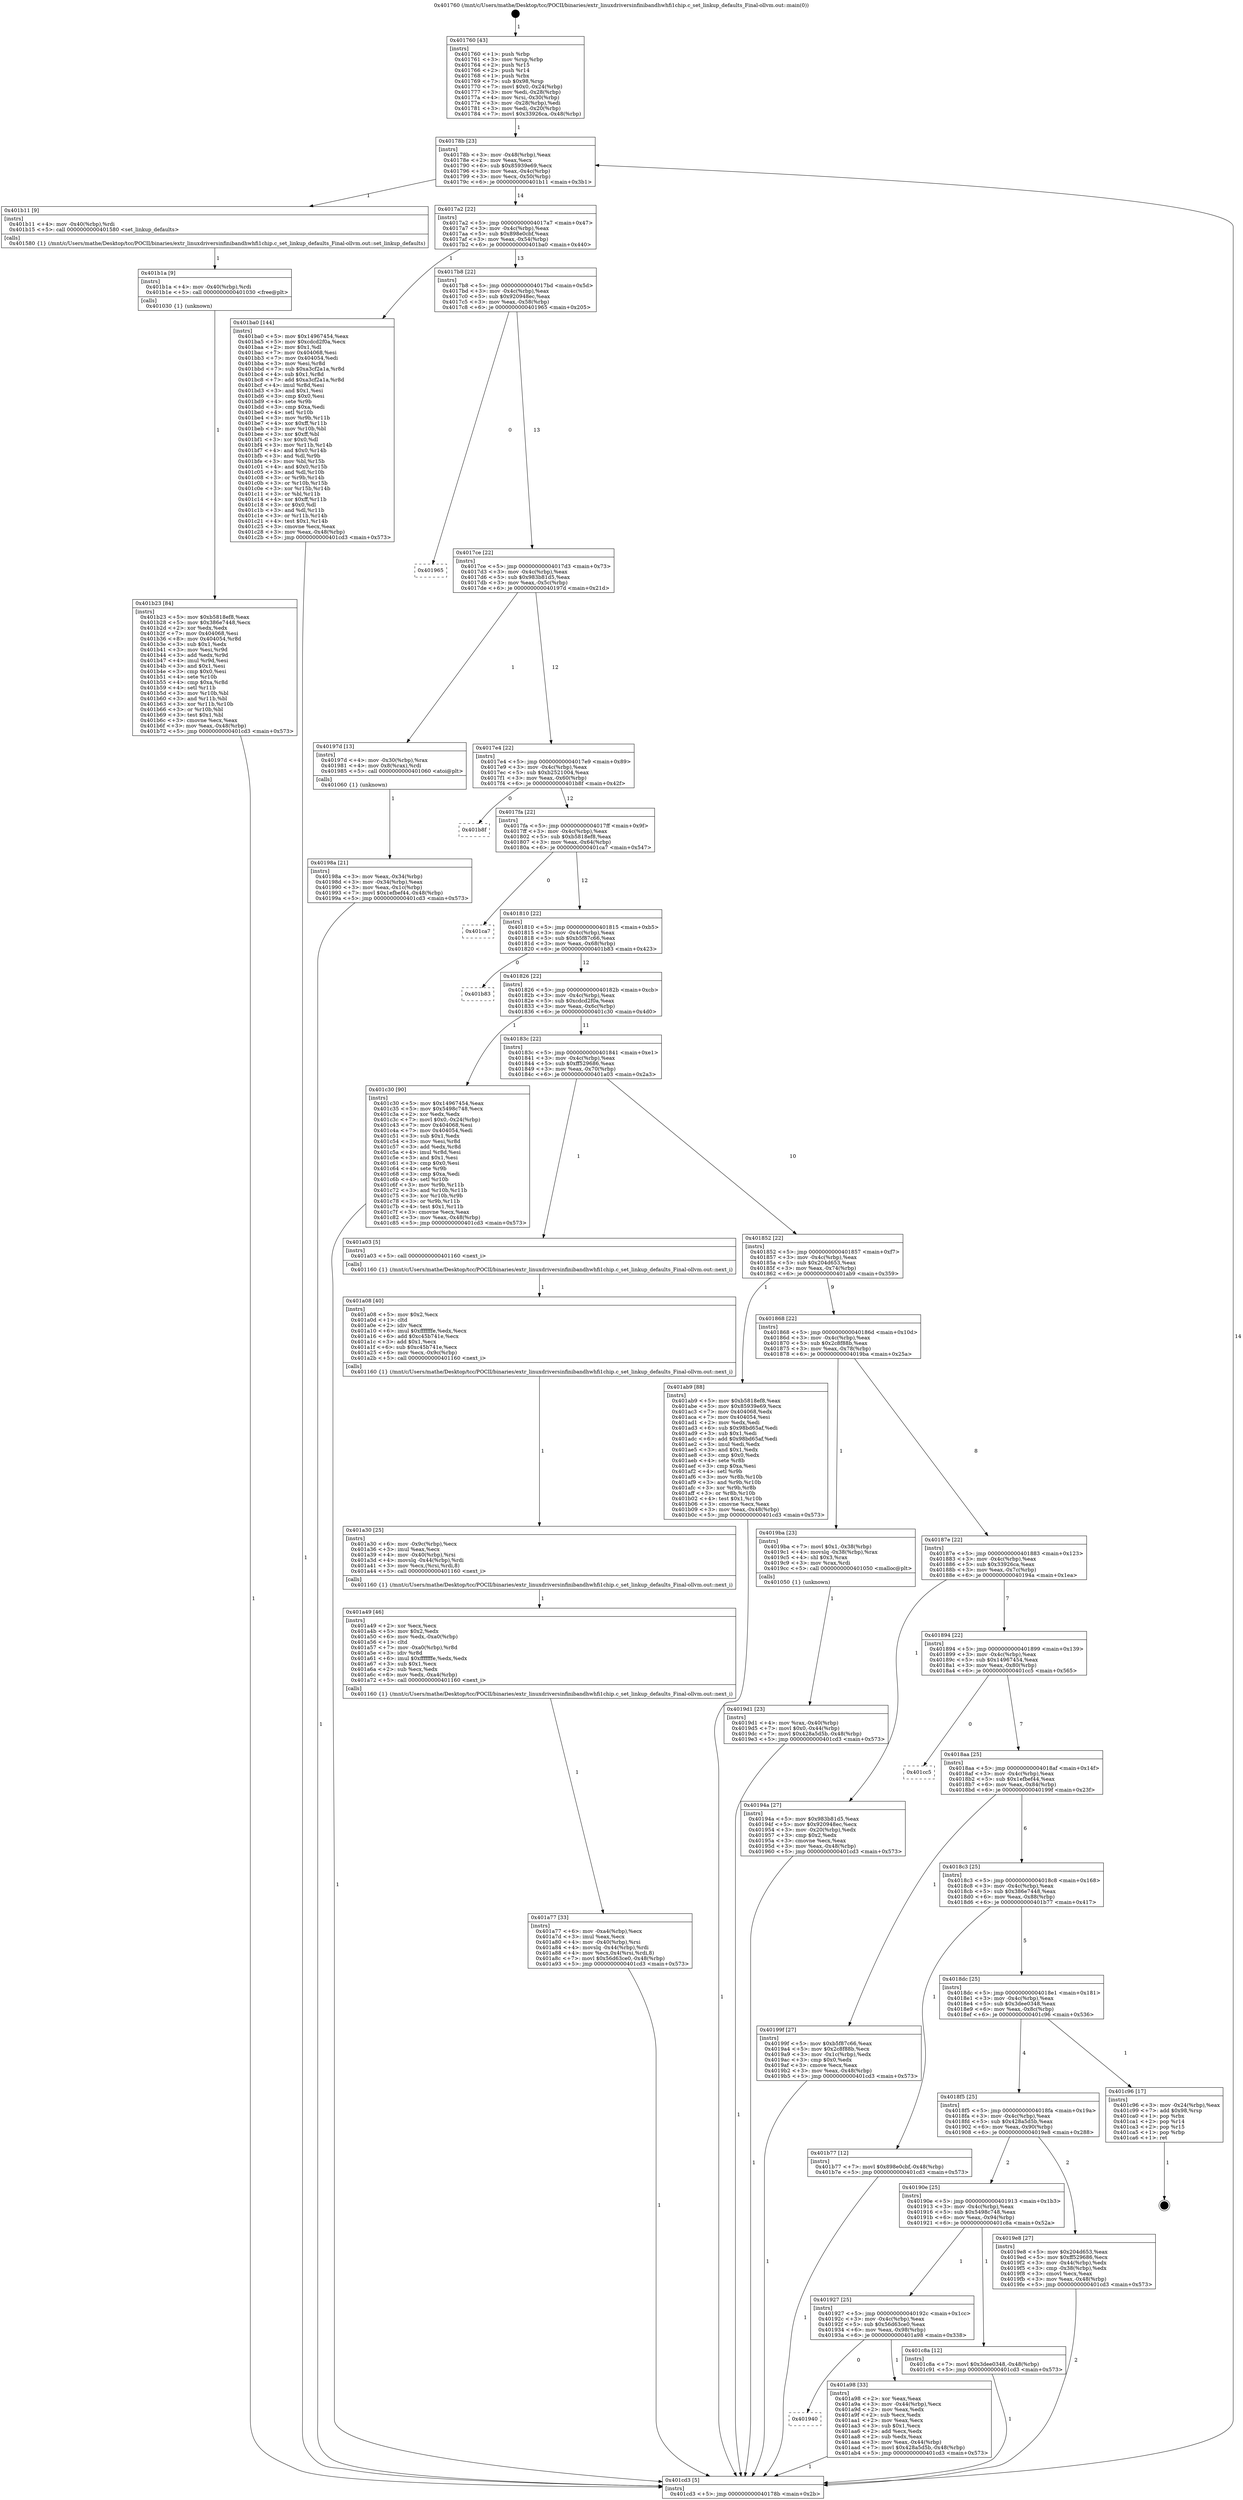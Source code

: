 digraph "0x401760" {
  label = "0x401760 (/mnt/c/Users/mathe/Desktop/tcc/POCII/binaries/extr_linuxdriversinfinibandhwhfi1chip.c_set_linkup_defaults_Final-ollvm.out::main(0))"
  labelloc = "t"
  node[shape=record]

  Entry [label="",width=0.3,height=0.3,shape=circle,fillcolor=black,style=filled]
  "0x40178b" [label="{
     0x40178b [23]\l
     | [instrs]\l
     &nbsp;&nbsp;0x40178b \<+3\>: mov -0x48(%rbp),%eax\l
     &nbsp;&nbsp;0x40178e \<+2\>: mov %eax,%ecx\l
     &nbsp;&nbsp;0x401790 \<+6\>: sub $0x85939e69,%ecx\l
     &nbsp;&nbsp;0x401796 \<+3\>: mov %eax,-0x4c(%rbp)\l
     &nbsp;&nbsp;0x401799 \<+3\>: mov %ecx,-0x50(%rbp)\l
     &nbsp;&nbsp;0x40179c \<+6\>: je 0000000000401b11 \<main+0x3b1\>\l
  }"]
  "0x401b11" [label="{
     0x401b11 [9]\l
     | [instrs]\l
     &nbsp;&nbsp;0x401b11 \<+4\>: mov -0x40(%rbp),%rdi\l
     &nbsp;&nbsp;0x401b15 \<+5\>: call 0000000000401580 \<set_linkup_defaults\>\l
     | [calls]\l
     &nbsp;&nbsp;0x401580 \{1\} (/mnt/c/Users/mathe/Desktop/tcc/POCII/binaries/extr_linuxdriversinfinibandhwhfi1chip.c_set_linkup_defaults_Final-ollvm.out::set_linkup_defaults)\l
  }"]
  "0x4017a2" [label="{
     0x4017a2 [22]\l
     | [instrs]\l
     &nbsp;&nbsp;0x4017a2 \<+5\>: jmp 00000000004017a7 \<main+0x47\>\l
     &nbsp;&nbsp;0x4017a7 \<+3\>: mov -0x4c(%rbp),%eax\l
     &nbsp;&nbsp;0x4017aa \<+5\>: sub $0x898e0cbf,%eax\l
     &nbsp;&nbsp;0x4017af \<+3\>: mov %eax,-0x54(%rbp)\l
     &nbsp;&nbsp;0x4017b2 \<+6\>: je 0000000000401ba0 \<main+0x440\>\l
  }"]
  Exit [label="",width=0.3,height=0.3,shape=circle,fillcolor=black,style=filled,peripheries=2]
  "0x401ba0" [label="{
     0x401ba0 [144]\l
     | [instrs]\l
     &nbsp;&nbsp;0x401ba0 \<+5\>: mov $0x14967454,%eax\l
     &nbsp;&nbsp;0x401ba5 \<+5\>: mov $0xcdcd2f0a,%ecx\l
     &nbsp;&nbsp;0x401baa \<+2\>: mov $0x1,%dl\l
     &nbsp;&nbsp;0x401bac \<+7\>: mov 0x404068,%esi\l
     &nbsp;&nbsp;0x401bb3 \<+7\>: mov 0x404054,%edi\l
     &nbsp;&nbsp;0x401bba \<+3\>: mov %esi,%r8d\l
     &nbsp;&nbsp;0x401bbd \<+7\>: sub $0xa3cf2a1a,%r8d\l
     &nbsp;&nbsp;0x401bc4 \<+4\>: sub $0x1,%r8d\l
     &nbsp;&nbsp;0x401bc8 \<+7\>: add $0xa3cf2a1a,%r8d\l
     &nbsp;&nbsp;0x401bcf \<+4\>: imul %r8d,%esi\l
     &nbsp;&nbsp;0x401bd3 \<+3\>: and $0x1,%esi\l
     &nbsp;&nbsp;0x401bd6 \<+3\>: cmp $0x0,%esi\l
     &nbsp;&nbsp;0x401bd9 \<+4\>: sete %r9b\l
     &nbsp;&nbsp;0x401bdd \<+3\>: cmp $0xa,%edi\l
     &nbsp;&nbsp;0x401be0 \<+4\>: setl %r10b\l
     &nbsp;&nbsp;0x401be4 \<+3\>: mov %r9b,%r11b\l
     &nbsp;&nbsp;0x401be7 \<+4\>: xor $0xff,%r11b\l
     &nbsp;&nbsp;0x401beb \<+3\>: mov %r10b,%bl\l
     &nbsp;&nbsp;0x401bee \<+3\>: xor $0xff,%bl\l
     &nbsp;&nbsp;0x401bf1 \<+3\>: xor $0x0,%dl\l
     &nbsp;&nbsp;0x401bf4 \<+3\>: mov %r11b,%r14b\l
     &nbsp;&nbsp;0x401bf7 \<+4\>: and $0x0,%r14b\l
     &nbsp;&nbsp;0x401bfb \<+3\>: and %dl,%r9b\l
     &nbsp;&nbsp;0x401bfe \<+3\>: mov %bl,%r15b\l
     &nbsp;&nbsp;0x401c01 \<+4\>: and $0x0,%r15b\l
     &nbsp;&nbsp;0x401c05 \<+3\>: and %dl,%r10b\l
     &nbsp;&nbsp;0x401c08 \<+3\>: or %r9b,%r14b\l
     &nbsp;&nbsp;0x401c0b \<+3\>: or %r10b,%r15b\l
     &nbsp;&nbsp;0x401c0e \<+3\>: xor %r15b,%r14b\l
     &nbsp;&nbsp;0x401c11 \<+3\>: or %bl,%r11b\l
     &nbsp;&nbsp;0x401c14 \<+4\>: xor $0xff,%r11b\l
     &nbsp;&nbsp;0x401c18 \<+3\>: or $0x0,%dl\l
     &nbsp;&nbsp;0x401c1b \<+3\>: and %dl,%r11b\l
     &nbsp;&nbsp;0x401c1e \<+3\>: or %r11b,%r14b\l
     &nbsp;&nbsp;0x401c21 \<+4\>: test $0x1,%r14b\l
     &nbsp;&nbsp;0x401c25 \<+3\>: cmovne %ecx,%eax\l
     &nbsp;&nbsp;0x401c28 \<+3\>: mov %eax,-0x48(%rbp)\l
     &nbsp;&nbsp;0x401c2b \<+5\>: jmp 0000000000401cd3 \<main+0x573\>\l
  }"]
  "0x4017b8" [label="{
     0x4017b8 [22]\l
     | [instrs]\l
     &nbsp;&nbsp;0x4017b8 \<+5\>: jmp 00000000004017bd \<main+0x5d\>\l
     &nbsp;&nbsp;0x4017bd \<+3\>: mov -0x4c(%rbp),%eax\l
     &nbsp;&nbsp;0x4017c0 \<+5\>: sub $0x920948ec,%eax\l
     &nbsp;&nbsp;0x4017c5 \<+3\>: mov %eax,-0x58(%rbp)\l
     &nbsp;&nbsp;0x4017c8 \<+6\>: je 0000000000401965 \<main+0x205\>\l
  }"]
  "0x401b23" [label="{
     0x401b23 [84]\l
     | [instrs]\l
     &nbsp;&nbsp;0x401b23 \<+5\>: mov $0xb5818ef8,%eax\l
     &nbsp;&nbsp;0x401b28 \<+5\>: mov $0x386e7448,%ecx\l
     &nbsp;&nbsp;0x401b2d \<+2\>: xor %edx,%edx\l
     &nbsp;&nbsp;0x401b2f \<+7\>: mov 0x404068,%esi\l
     &nbsp;&nbsp;0x401b36 \<+8\>: mov 0x404054,%r8d\l
     &nbsp;&nbsp;0x401b3e \<+3\>: sub $0x1,%edx\l
     &nbsp;&nbsp;0x401b41 \<+3\>: mov %esi,%r9d\l
     &nbsp;&nbsp;0x401b44 \<+3\>: add %edx,%r9d\l
     &nbsp;&nbsp;0x401b47 \<+4\>: imul %r9d,%esi\l
     &nbsp;&nbsp;0x401b4b \<+3\>: and $0x1,%esi\l
     &nbsp;&nbsp;0x401b4e \<+3\>: cmp $0x0,%esi\l
     &nbsp;&nbsp;0x401b51 \<+4\>: sete %r10b\l
     &nbsp;&nbsp;0x401b55 \<+4\>: cmp $0xa,%r8d\l
     &nbsp;&nbsp;0x401b59 \<+4\>: setl %r11b\l
     &nbsp;&nbsp;0x401b5d \<+3\>: mov %r10b,%bl\l
     &nbsp;&nbsp;0x401b60 \<+3\>: and %r11b,%bl\l
     &nbsp;&nbsp;0x401b63 \<+3\>: xor %r11b,%r10b\l
     &nbsp;&nbsp;0x401b66 \<+3\>: or %r10b,%bl\l
     &nbsp;&nbsp;0x401b69 \<+3\>: test $0x1,%bl\l
     &nbsp;&nbsp;0x401b6c \<+3\>: cmovne %ecx,%eax\l
     &nbsp;&nbsp;0x401b6f \<+3\>: mov %eax,-0x48(%rbp)\l
     &nbsp;&nbsp;0x401b72 \<+5\>: jmp 0000000000401cd3 \<main+0x573\>\l
  }"]
  "0x401965" [label="{
     0x401965\l
  }", style=dashed]
  "0x4017ce" [label="{
     0x4017ce [22]\l
     | [instrs]\l
     &nbsp;&nbsp;0x4017ce \<+5\>: jmp 00000000004017d3 \<main+0x73\>\l
     &nbsp;&nbsp;0x4017d3 \<+3\>: mov -0x4c(%rbp),%eax\l
     &nbsp;&nbsp;0x4017d6 \<+5\>: sub $0x983b81d5,%eax\l
     &nbsp;&nbsp;0x4017db \<+3\>: mov %eax,-0x5c(%rbp)\l
     &nbsp;&nbsp;0x4017de \<+6\>: je 000000000040197d \<main+0x21d\>\l
  }"]
  "0x401b1a" [label="{
     0x401b1a [9]\l
     | [instrs]\l
     &nbsp;&nbsp;0x401b1a \<+4\>: mov -0x40(%rbp),%rdi\l
     &nbsp;&nbsp;0x401b1e \<+5\>: call 0000000000401030 \<free@plt\>\l
     | [calls]\l
     &nbsp;&nbsp;0x401030 \{1\} (unknown)\l
  }"]
  "0x40197d" [label="{
     0x40197d [13]\l
     | [instrs]\l
     &nbsp;&nbsp;0x40197d \<+4\>: mov -0x30(%rbp),%rax\l
     &nbsp;&nbsp;0x401981 \<+4\>: mov 0x8(%rax),%rdi\l
     &nbsp;&nbsp;0x401985 \<+5\>: call 0000000000401060 \<atoi@plt\>\l
     | [calls]\l
     &nbsp;&nbsp;0x401060 \{1\} (unknown)\l
  }"]
  "0x4017e4" [label="{
     0x4017e4 [22]\l
     | [instrs]\l
     &nbsp;&nbsp;0x4017e4 \<+5\>: jmp 00000000004017e9 \<main+0x89\>\l
     &nbsp;&nbsp;0x4017e9 \<+3\>: mov -0x4c(%rbp),%eax\l
     &nbsp;&nbsp;0x4017ec \<+5\>: sub $0xb2521004,%eax\l
     &nbsp;&nbsp;0x4017f1 \<+3\>: mov %eax,-0x60(%rbp)\l
     &nbsp;&nbsp;0x4017f4 \<+6\>: je 0000000000401b8f \<main+0x42f\>\l
  }"]
  "0x401940" [label="{
     0x401940\l
  }", style=dashed]
  "0x401b8f" [label="{
     0x401b8f\l
  }", style=dashed]
  "0x4017fa" [label="{
     0x4017fa [22]\l
     | [instrs]\l
     &nbsp;&nbsp;0x4017fa \<+5\>: jmp 00000000004017ff \<main+0x9f\>\l
     &nbsp;&nbsp;0x4017ff \<+3\>: mov -0x4c(%rbp),%eax\l
     &nbsp;&nbsp;0x401802 \<+5\>: sub $0xb5818ef8,%eax\l
     &nbsp;&nbsp;0x401807 \<+3\>: mov %eax,-0x64(%rbp)\l
     &nbsp;&nbsp;0x40180a \<+6\>: je 0000000000401ca7 \<main+0x547\>\l
  }"]
  "0x401a98" [label="{
     0x401a98 [33]\l
     | [instrs]\l
     &nbsp;&nbsp;0x401a98 \<+2\>: xor %eax,%eax\l
     &nbsp;&nbsp;0x401a9a \<+3\>: mov -0x44(%rbp),%ecx\l
     &nbsp;&nbsp;0x401a9d \<+2\>: mov %eax,%edx\l
     &nbsp;&nbsp;0x401a9f \<+2\>: sub %ecx,%edx\l
     &nbsp;&nbsp;0x401aa1 \<+2\>: mov %eax,%ecx\l
     &nbsp;&nbsp;0x401aa3 \<+3\>: sub $0x1,%ecx\l
     &nbsp;&nbsp;0x401aa6 \<+2\>: add %ecx,%edx\l
     &nbsp;&nbsp;0x401aa8 \<+2\>: sub %edx,%eax\l
     &nbsp;&nbsp;0x401aaa \<+3\>: mov %eax,-0x44(%rbp)\l
     &nbsp;&nbsp;0x401aad \<+7\>: movl $0x428a5d5b,-0x48(%rbp)\l
     &nbsp;&nbsp;0x401ab4 \<+5\>: jmp 0000000000401cd3 \<main+0x573\>\l
  }"]
  "0x401ca7" [label="{
     0x401ca7\l
  }", style=dashed]
  "0x401810" [label="{
     0x401810 [22]\l
     | [instrs]\l
     &nbsp;&nbsp;0x401810 \<+5\>: jmp 0000000000401815 \<main+0xb5\>\l
     &nbsp;&nbsp;0x401815 \<+3\>: mov -0x4c(%rbp),%eax\l
     &nbsp;&nbsp;0x401818 \<+5\>: sub $0xb5f87c66,%eax\l
     &nbsp;&nbsp;0x40181d \<+3\>: mov %eax,-0x68(%rbp)\l
     &nbsp;&nbsp;0x401820 \<+6\>: je 0000000000401b83 \<main+0x423\>\l
  }"]
  "0x401927" [label="{
     0x401927 [25]\l
     | [instrs]\l
     &nbsp;&nbsp;0x401927 \<+5\>: jmp 000000000040192c \<main+0x1cc\>\l
     &nbsp;&nbsp;0x40192c \<+3\>: mov -0x4c(%rbp),%eax\l
     &nbsp;&nbsp;0x40192f \<+5\>: sub $0x56d63ce0,%eax\l
     &nbsp;&nbsp;0x401934 \<+6\>: mov %eax,-0x98(%rbp)\l
     &nbsp;&nbsp;0x40193a \<+6\>: je 0000000000401a98 \<main+0x338\>\l
  }"]
  "0x401b83" [label="{
     0x401b83\l
  }", style=dashed]
  "0x401826" [label="{
     0x401826 [22]\l
     | [instrs]\l
     &nbsp;&nbsp;0x401826 \<+5\>: jmp 000000000040182b \<main+0xcb\>\l
     &nbsp;&nbsp;0x40182b \<+3\>: mov -0x4c(%rbp),%eax\l
     &nbsp;&nbsp;0x40182e \<+5\>: sub $0xcdcd2f0a,%eax\l
     &nbsp;&nbsp;0x401833 \<+3\>: mov %eax,-0x6c(%rbp)\l
     &nbsp;&nbsp;0x401836 \<+6\>: je 0000000000401c30 \<main+0x4d0\>\l
  }"]
  "0x401c8a" [label="{
     0x401c8a [12]\l
     | [instrs]\l
     &nbsp;&nbsp;0x401c8a \<+7\>: movl $0x3dee0348,-0x48(%rbp)\l
     &nbsp;&nbsp;0x401c91 \<+5\>: jmp 0000000000401cd3 \<main+0x573\>\l
  }"]
  "0x401c30" [label="{
     0x401c30 [90]\l
     | [instrs]\l
     &nbsp;&nbsp;0x401c30 \<+5\>: mov $0x14967454,%eax\l
     &nbsp;&nbsp;0x401c35 \<+5\>: mov $0x5498c748,%ecx\l
     &nbsp;&nbsp;0x401c3a \<+2\>: xor %edx,%edx\l
     &nbsp;&nbsp;0x401c3c \<+7\>: movl $0x0,-0x24(%rbp)\l
     &nbsp;&nbsp;0x401c43 \<+7\>: mov 0x404068,%esi\l
     &nbsp;&nbsp;0x401c4a \<+7\>: mov 0x404054,%edi\l
     &nbsp;&nbsp;0x401c51 \<+3\>: sub $0x1,%edx\l
     &nbsp;&nbsp;0x401c54 \<+3\>: mov %esi,%r8d\l
     &nbsp;&nbsp;0x401c57 \<+3\>: add %edx,%r8d\l
     &nbsp;&nbsp;0x401c5a \<+4\>: imul %r8d,%esi\l
     &nbsp;&nbsp;0x401c5e \<+3\>: and $0x1,%esi\l
     &nbsp;&nbsp;0x401c61 \<+3\>: cmp $0x0,%esi\l
     &nbsp;&nbsp;0x401c64 \<+4\>: sete %r9b\l
     &nbsp;&nbsp;0x401c68 \<+3\>: cmp $0xa,%edi\l
     &nbsp;&nbsp;0x401c6b \<+4\>: setl %r10b\l
     &nbsp;&nbsp;0x401c6f \<+3\>: mov %r9b,%r11b\l
     &nbsp;&nbsp;0x401c72 \<+3\>: and %r10b,%r11b\l
     &nbsp;&nbsp;0x401c75 \<+3\>: xor %r10b,%r9b\l
     &nbsp;&nbsp;0x401c78 \<+3\>: or %r9b,%r11b\l
     &nbsp;&nbsp;0x401c7b \<+4\>: test $0x1,%r11b\l
     &nbsp;&nbsp;0x401c7f \<+3\>: cmovne %ecx,%eax\l
     &nbsp;&nbsp;0x401c82 \<+3\>: mov %eax,-0x48(%rbp)\l
     &nbsp;&nbsp;0x401c85 \<+5\>: jmp 0000000000401cd3 \<main+0x573\>\l
  }"]
  "0x40183c" [label="{
     0x40183c [22]\l
     | [instrs]\l
     &nbsp;&nbsp;0x40183c \<+5\>: jmp 0000000000401841 \<main+0xe1\>\l
     &nbsp;&nbsp;0x401841 \<+3\>: mov -0x4c(%rbp),%eax\l
     &nbsp;&nbsp;0x401844 \<+5\>: sub $0xff529686,%eax\l
     &nbsp;&nbsp;0x401849 \<+3\>: mov %eax,-0x70(%rbp)\l
     &nbsp;&nbsp;0x40184c \<+6\>: je 0000000000401a03 \<main+0x2a3\>\l
  }"]
  "0x401a77" [label="{
     0x401a77 [33]\l
     | [instrs]\l
     &nbsp;&nbsp;0x401a77 \<+6\>: mov -0xa4(%rbp),%ecx\l
     &nbsp;&nbsp;0x401a7d \<+3\>: imul %eax,%ecx\l
     &nbsp;&nbsp;0x401a80 \<+4\>: mov -0x40(%rbp),%rsi\l
     &nbsp;&nbsp;0x401a84 \<+4\>: movslq -0x44(%rbp),%rdi\l
     &nbsp;&nbsp;0x401a88 \<+4\>: mov %ecx,0x4(%rsi,%rdi,8)\l
     &nbsp;&nbsp;0x401a8c \<+7\>: movl $0x56d63ce0,-0x48(%rbp)\l
     &nbsp;&nbsp;0x401a93 \<+5\>: jmp 0000000000401cd3 \<main+0x573\>\l
  }"]
  "0x401a03" [label="{
     0x401a03 [5]\l
     | [instrs]\l
     &nbsp;&nbsp;0x401a03 \<+5\>: call 0000000000401160 \<next_i\>\l
     | [calls]\l
     &nbsp;&nbsp;0x401160 \{1\} (/mnt/c/Users/mathe/Desktop/tcc/POCII/binaries/extr_linuxdriversinfinibandhwhfi1chip.c_set_linkup_defaults_Final-ollvm.out::next_i)\l
  }"]
  "0x401852" [label="{
     0x401852 [22]\l
     | [instrs]\l
     &nbsp;&nbsp;0x401852 \<+5\>: jmp 0000000000401857 \<main+0xf7\>\l
     &nbsp;&nbsp;0x401857 \<+3\>: mov -0x4c(%rbp),%eax\l
     &nbsp;&nbsp;0x40185a \<+5\>: sub $0x204d653,%eax\l
     &nbsp;&nbsp;0x40185f \<+3\>: mov %eax,-0x74(%rbp)\l
     &nbsp;&nbsp;0x401862 \<+6\>: je 0000000000401ab9 \<main+0x359\>\l
  }"]
  "0x401a49" [label="{
     0x401a49 [46]\l
     | [instrs]\l
     &nbsp;&nbsp;0x401a49 \<+2\>: xor %ecx,%ecx\l
     &nbsp;&nbsp;0x401a4b \<+5\>: mov $0x2,%edx\l
     &nbsp;&nbsp;0x401a50 \<+6\>: mov %edx,-0xa0(%rbp)\l
     &nbsp;&nbsp;0x401a56 \<+1\>: cltd\l
     &nbsp;&nbsp;0x401a57 \<+7\>: mov -0xa0(%rbp),%r8d\l
     &nbsp;&nbsp;0x401a5e \<+3\>: idiv %r8d\l
     &nbsp;&nbsp;0x401a61 \<+6\>: imul $0xfffffffe,%edx,%edx\l
     &nbsp;&nbsp;0x401a67 \<+3\>: sub $0x1,%ecx\l
     &nbsp;&nbsp;0x401a6a \<+2\>: sub %ecx,%edx\l
     &nbsp;&nbsp;0x401a6c \<+6\>: mov %edx,-0xa4(%rbp)\l
     &nbsp;&nbsp;0x401a72 \<+5\>: call 0000000000401160 \<next_i\>\l
     | [calls]\l
     &nbsp;&nbsp;0x401160 \{1\} (/mnt/c/Users/mathe/Desktop/tcc/POCII/binaries/extr_linuxdriversinfinibandhwhfi1chip.c_set_linkup_defaults_Final-ollvm.out::next_i)\l
  }"]
  "0x401ab9" [label="{
     0x401ab9 [88]\l
     | [instrs]\l
     &nbsp;&nbsp;0x401ab9 \<+5\>: mov $0xb5818ef8,%eax\l
     &nbsp;&nbsp;0x401abe \<+5\>: mov $0x85939e69,%ecx\l
     &nbsp;&nbsp;0x401ac3 \<+7\>: mov 0x404068,%edx\l
     &nbsp;&nbsp;0x401aca \<+7\>: mov 0x404054,%esi\l
     &nbsp;&nbsp;0x401ad1 \<+2\>: mov %edx,%edi\l
     &nbsp;&nbsp;0x401ad3 \<+6\>: sub $0x98bd65af,%edi\l
     &nbsp;&nbsp;0x401ad9 \<+3\>: sub $0x1,%edi\l
     &nbsp;&nbsp;0x401adc \<+6\>: add $0x98bd65af,%edi\l
     &nbsp;&nbsp;0x401ae2 \<+3\>: imul %edi,%edx\l
     &nbsp;&nbsp;0x401ae5 \<+3\>: and $0x1,%edx\l
     &nbsp;&nbsp;0x401ae8 \<+3\>: cmp $0x0,%edx\l
     &nbsp;&nbsp;0x401aeb \<+4\>: sete %r8b\l
     &nbsp;&nbsp;0x401aef \<+3\>: cmp $0xa,%esi\l
     &nbsp;&nbsp;0x401af2 \<+4\>: setl %r9b\l
     &nbsp;&nbsp;0x401af6 \<+3\>: mov %r8b,%r10b\l
     &nbsp;&nbsp;0x401af9 \<+3\>: and %r9b,%r10b\l
     &nbsp;&nbsp;0x401afc \<+3\>: xor %r9b,%r8b\l
     &nbsp;&nbsp;0x401aff \<+3\>: or %r8b,%r10b\l
     &nbsp;&nbsp;0x401b02 \<+4\>: test $0x1,%r10b\l
     &nbsp;&nbsp;0x401b06 \<+3\>: cmovne %ecx,%eax\l
     &nbsp;&nbsp;0x401b09 \<+3\>: mov %eax,-0x48(%rbp)\l
     &nbsp;&nbsp;0x401b0c \<+5\>: jmp 0000000000401cd3 \<main+0x573\>\l
  }"]
  "0x401868" [label="{
     0x401868 [22]\l
     | [instrs]\l
     &nbsp;&nbsp;0x401868 \<+5\>: jmp 000000000040186d \<main+0x10d\>\l
     &nbsp;&nbsp;0x40186d \<+3\>: mov -0x4c(%rbp),%eax\l
     &nbsp;&nbsp;0x401870 \<+5\>: sub $0x2c8f88b,%eax\l
     &nbsp;&nbsp;0x401875 \<+3\>: mov %eax,-0x78(%rbp)\l
     &nbsp;&nbsp;0x401878 \<+6\>: je 00000000004019ba \<main+0x25a\>\l
  }"]
  "0x401a30" [label="{
     0x401a30 [25]\l
     | [instrs]\l
     &nbsp;&nbsp;0x401a30 \<+6\>: mov -0x9c(%rbp),%ecx\l
     &nbsp;&nbsp;0x401a36 \<+3\>: imul %eax,%ecx\l
     &nbsp;&nbsp;0x401a39 \<+4\>: mov -0x40(%rbp),%rsi\l
     &nbsp;&nbsp;0x401a3d \<+4\>: movslq -0x44(%rbp),%rdi\l
     &nbsp;&nbsp;0x401a41 \<+3\>: mov %ecx,(%rsi,%rdi,8)\l
     &nbsp;&nbsp;0x401a44 \<+5\>: call 0000000000401160 \<next_i\>\l
     | [calls]\l
     &nbsp;&nbsp;0x401160 \{1\} (/mnt/c/Users/mathe/Desktop/tcc/POCII/binaries/extr_linuxdriversinfinibandhwhfi1chip.c_set_linkup_defaults_Final-ollvm.out::next_i)\l
  }"]
  "0x4019ba" [label="{
     0x4019ba [23]\l
     | [instrs]\l
     &nbsp;&nbsp;0x4019ba \<+7\>: movl $0x1,-0x38(%rbp)\l
     &nbsp;&nbsp;0x4019c1 \<+4\>: movslq -0x38(%rbp),%rax\l
     &nbsp;&nbsp;0x4019c5 \<+4\>: shl $0x3,%rax\l
     &nbsp;&nbsp;0x4019c9 \<+3\>: mov %rax,%rdi\l
     &nbsp;&nbsp;0x4019cc \<+5\>: call 0000000000401050 \<malloc@plt\>\l
     | [calls]\l
     &nbsp;&nbsp;0x401050 \{1\} (unknown)\l
  }"]
  "0x40187e" [label="{
     0x40187e [22]\l
     | [instrs]\l
     &nbsp;&nbsp;0x40187e \<+5\>: jmp 0000000000401883 \<main+0x123\>\l
     &nbsp;&nbsp;0x401883 \<+3\>: mov -0x4c(%rbp),%eax\l
     &nbsp;&nbsp;0x401886 \<+5\>: sub $0x33926ca,%eax\l
     &nbsp;&nbsp;0x40188b \<+3\>: mov %eax,-0x7c(%rbp)\l
     &nbsp;&nbsp;0x40188e \<+6\>: je 000000000040194a \<main+0x1ea\>\l
  }"]
  "0x401a08" [label="{
     0x401a08 [40]\l
     | [instrs]\l
     &nbsp;&nbsp;0x401a08 \<+5\>: mov $0x2,%ecx\l
     &nbsp;&nbsp;0x401a0d \<+1\>: cltd\l
     &nbsp;&nbsp;0x401a0e \<+2\>: idiv %ecx\l
     &nbsp;&nbsp;0x401a10 \<+6\>: imul $0xfffffffe,%edx,%ecx\l
     &nbsp;&nbsp;0x401a16 \<+6\>: add $0xc45b741e,%ecx\l
     &nbsp;&nbsp;0x401a1c \<+3\>: add $0x1,%ecx\l
     &nbsp;&nbsp;0x401a1f \<+6\>: sub $0xc45b741e,%ecx\l
     &nbsp;&nbsp;0x401a25 \<+6\>: mov %ecx,-0x9c(%rbp)\l
     &nbsp;&nbsp;0x401a2b \<+5\>: call 0000000000401160 \<next_i\>\l
     | [calls]\l
     &nbsp;&nbsp;0x401160 \{1\} (/mnt/c/Users/mathe/Desktop/tcc/POCII/binaries/extr_linuxdriversinfinibandhwhfi1chip.c_set_linkup_defaults_Final-ollvm.out::next_i)\l
  }"]
  "0x40194a" [label="{
     0x40194a [27]\l
     | [instrs]\l
     &nbsp;&nbsp;0x40194a \<+5\>: mov $0x983b81d5,%eax\l
     &nbsp;&nbsp;0x40194f \<+5\>: mov $0x920948ec,%ecx\l
     &nbsp;&nbsp;0x401954 \<+3\>: mov -0x20(%rbp),%edx\l
     &nbsp;&nbsp;0x401957 \<+3\>: cmp $0x2,%edx\l
     &nbsp;&nbsp;0x40195a \<+3\>: cmovne %ecx,%eax\l
     &nbsp;&nbsp;0x40195d \<+3\>: mov %eax,-0x48(%rbp)\l
     &nbsp;&nbsp;0x401960 \<+5\>: jmp 0000000000401cd3 \<main+0x573\>\l
  }"]
  "0x401894" [label="{
     0x401894 [22]\l
     | [instrs]\l
     &nbsp;&nbsp;0x401894 \<+5\>: jmp 0000000000401899 \<main+0x139\>\l
     &nbsp;&nbsp;0x401899 \<+3\>: mov -0x4c(%rbp),%eax\l
     &nbsp;&nbsp;0x40189c \<+5\>: sub $0x14967454,%eax\l
     &nbsp;&nbsp;0x4018a1 \<+3\>: mov %eax,-0x80(%rbp)\l
     &nbsp;&nbsp;0x4018a4 \<+6\>: je 0000000000401cc5 \<main+0x565\>\l
  }"]
  "0x401cd3" [label="{
     0x401cd3 [5]\l
     | [instrs]\l
     &nbsp;&nbsp;0x401cd3 \<+5\>: jmp 000000000040178b \<main+0x2b\>\l
  }"]
  "0x401760" [label="{
     0x401760 [43]\l
     | [instrs]\l
     &nbsp;&nbsp;0x401760 \<+1\>: push %rbp\l
     &nbsp;&nbsp;0x401761 \<+3\>: mov %rsp,%rbp\l
     &nbsp;&nbsp;0x401764 \<+2\>: push %r15\l
     &nbsp;&nbsp;0x401766 \<+2\>: push %r14\l
     &nbsp;&nbsp;0x401768 \<+1\>: push %rbx\l
     &nbsp;&nbsp;0x401769 \<+7\>: sub $0x98,%rsp\l
     &nbsp;&nbsp;0x401770 \<+7\>: movl $0x0,-0x24(%rbp)\l
     &nbsp;&nbsp;0x401777 \<+3\>: mov %edi,-0x28(%rbp)\l
     &nbsp;&nbsp;0x40177a \<+4\>: mov %rsi,-0x30(%rbp)\l
     &nbsp;&nbsp;0x40177e \<+3\>: mov -0x28(%rbp),%edi\l
     &nbsp;&nbsp;0x401781 \<+3\>: mov %edi,-0x20(%rbp)\l
     &nbsp;&nbsp;0x401784 \<+7\>: movl $0x33926ca,-0x48(%rbp)\l
  }"]
  "0x40198a" [label="{
     0x40198a [21]\l
     | [instrs]\l
     &nbsp;&nbsp;0x40198a \<+3\>: mov %eax,-0x34(%rbp)\l
     &nbsp;&nbsp;0x40198d \<+3\>: mov -0x34(%rbp),%eax\l
     &nbsp;&nbsp;0x401990 \<+3\>: mov %eax,-0x1c(%rbp)\l
     &nbsp;&nbsp;0x401993 \<+7\>: movl $0x1efbef44,-0x48(%rbp)\l
     &nbsp;&nbsp;0x40199a \<+5\>: jmp 0000000000401cd3 \<main+0x573\>\l
  }"]
  "0x40190e" [label="{
     0x40190e [25]\l
     | [instrs]\l
     &nbsp;&nbsp;0x40190e \<+5\>: jmp 0000000000401913 \<main+0x1b3\>\l
     &nbsp;&nbsp;0x401913 \<+3\>: mov -0x4c(%rbp),%eax\l
     &nbsp;&nbsp;0x401916 \<+5\>: sub $0x5498c748,%eax\l
     &nbsp;&nbsp;0x40191b \<+6\>: mov %eax,-0x94(%rbp)\l
     &nbsp;&nbsp;0x401921 \<+6\>: je 0000000000401c8a \<main+0x52a\>\l
  }"]
  "0x401cc5" [label="{
     0x401cc5\l
  }", style=dashed]
  "0x4018aa" [label="{
     0x4018aa [25]\l
     | [instrs]\l
     &nbsp;&nbsp;0x4018aa \<+5\>: jmp 00000000004018af \<main+0x14f\>\l
     &nbsp;&nbsp;0x4018af \<+3\>: mov -0x4c(%rbp),%eax\l
     &nbsp;&nbsp;0x4018b2 \<+5\>: sub $0x1efbef44,%eax\l
     &nbsp;&nbsp;0x4018b7 \<+6\>: mov %eax,-0x84(%rbp)\l
     &nbsp;&nbsp;0x4018bd \<+6\>: je 000000000040199f \<main+0x23f\>\l
  }"]
  "0x4019e8" [label="{
     0x4019e8 [27]\l
     | [instrs]\l
     &nbsp;&nbsp;0x4019e8 \<+5\>: mov $0x204d653,%eax\l
     &nbsp;&nbsp;0x4019ed \<+5\>: mov $0xff529686,%ecx\l
     &nbsp;&nbsp;0x4019f2 \<+3\>: mov -0x44(%rbp),%edx\l
     &nbsp;&nbsp;0x4019f5 \<+3\>: cmp -0x38(%rbp),%edx\l
     &nbsp;&nbsp;0x4019f8 \<+3\>: cmovl %ecx,%eax\l
     &nbsp;&nbsp;0x4019fb \<+3\>: mov %eax,-0x48(%rbp)\l
     &nbsp;&nbsp;0x4019fe \<+5\>: jmp 0000000000401cd3 \<main+0x573\>\l
  }"]
  "0x40199f" [label="{
     0x40199f [27]\l
     | [instrs]\l
     &nbsp;&nbsp;0x40199f \<+5\>: mov $0xb5f87c66,%eax\l
     &nbsp;&nbsp;0x4019a4 \<+5\>: mov $0x2c8f88b,%ecx\l
     &nbsp;&nbsp;0x4019a9 \<+3\>: mov -0x1c(%rbp),%edx\l
     &nbsp;&nbsp;0x4019ac \<+3\>: cmp $0x0,%edx\l
     &nbsp;&nbsp;0x4019af \<+3\>: cmove %ecx,%eax\l
     &nbsp;&nbsp;0x4019b2 \<+3\>: mov %eax,-0x48(%rbp)\l
     &nbsp;&nbsp;0x4019b5 \<+5\>: jmp 0000000000401cd3 \<main+0x573\>\l
  }"]
  "0x4018c3" [label="{
     0x4018c3 [25]\l
     | [instrs]\l
     &nbsp;&nbsp;0x4018c3 \<+5\>: jmp 00000000004018c8 \<main+0x168\>\l
     &nbsp;&nbsp;0x4018c8 \<+3\>: mov -0x4c(%rbp),%eax\l
     &nbsp;&nbsp;0x4018cb \<+5\>: sub $0x386e7448,%eax\l
     &nbsp;&nbsp;0x4018d0 \<+6\>: mov %eax,-0x88(%rbp)\l
     &nbsp;&nbsp;0x4018d6 \<+6\>: je 0000000000401b77 \<main+0x417\>\l
  }"]
  "0x4019d1" [label="{
     0x4019d1 [23]\l
     | [instrs]\l
     &nbsp;&nbsp;0x4019d1 \<+4\>: mov %rax,-0x40(%rbp)\l
     &nbsp;&nbsp;0x4019d5 \<+7\>: movl $0x0,-0x44(%rbp)\l
     &nbsp;&nbsp;0x4019dc \<+7\>: movl $0x428a5d5b,-0x48(%rbp)\l
     &nbsp;&nbsp;0x4019e3 \<+5\>: jmp 0000000000401cd3 \<main+0x573\>\l
  }"]
  "0x4018f5" [label="{
     0x4018f5 [25]\l
     | [instrs]\l
     &nbsp;&nbsp;0x4018f5 \<+5\>: jmp 00000000004018fa \<main+0x19a\>\l
     &nbsp;&nbsp;0x4018fa \<+3\>: mov -0x4c(%rbp),%eax\l
     &nbsp;&nbsp;0x4018fd \<+5\>: sub $0x428a5d5b,%eax\l
     &nbsp;&nbsp;0x401902 \<+6\>: mov %eax,-0x90(%rbp)\l
     &nbsp;&nbsp;0x401908 \<+6\>: je 00000000004019e8 \<main+0x288\>\l
  }"]
  "0x401b77" [label="{
     0x401b77 [12]\l
     | [instrs]\l
     &nbsp;&nbsp;0x401b77 \<+7\>: movl $0x898e0cbf,-0x48(%rbp)\l
     &nbsp;&nbsp;0x401b7e \<+5\>: jmp 0000000000401cd3 \<main+0x573\>\l
  }"]
  "0x4018dc" [label="{
     0x4018dc [25]\l
     | [instrs]\l
     &nbsp;&nbsp;0x4018dc \<+5\>: jmp 00000000004018e1 \<main+0x181\>\l
     &nbsp;&nbsp;0x4018e1 \<+3\>: mov -0x4c(%rbp),%eax\l
     &nbsp;&nbsp;0x4018e4 \<+5\>: sub $0x3dee0348,%eax\l
     &nbsp;&nbsp;0x4018e9 \<+6\>: mov %eax,-0x8c(%rbp)\l
     &nbsp;&nbsp;0x4018ef \<+6\>: je 0000000000401c96 \<main+0x536\>\l
  }"]
  "0x401c96" [label="{
     0x401c96 [17]\l
     | [instrs]\l
     &nbsp;&nbsp;0x401c96 \<+3\>: mov -0x24(%rbp),%eax\l
     &nbsp;&nbsp;0x401c99 \<+7\>: add $0x98,%rsp\l
     &nbsp;&nbsp;0x401ca0 \<+1\>: pop %rbx\l
     &nbsp;&nbsp;0x401ca1 \<+2\>: pop %r14\l
     &nbsp;&nbsp;0x401ca3 \<+2\>: pop %r15\l
     &nbsp;&nbsp;0x401ca5 \<+1\>: pop %rbp\l
     &nbsp;&nbsp;0x401ca6 \<+1\>: ret\l
  }"]
  Entry -> "0x401760" [label=" 1"]
  "0x40178b" -> "0x401b11" [label=" 1"]
  "0x40178b" -> "0x4017a2" [label=" 14"]
  "0x401c96" -> Exit [label=" 1"]
  "0x4017a2" -> "0x401ba0" [label=" 1"]
  "0x4017a2" -> "0x4017b8" [label=" 13"]
  "0x401c8a" -> "0x401cd3" [label=" 1"]
  "0x4017b8" -> "0x401965" [label=" 0"]
  "0x4017b8" -> "0x4017ce" [label=" 13"]
  "0x401c30" -> "0x401cd3" [label=" 1"]
  "0x4017ce" -> "0x40197d" [label=" 1"]
  "0x4017ce" -> "0x4017e4" [label=" 12"]
  "0x401ba0" -> "0x401cd3" [label=" 1"]
  "0x4017e4" -> "0x401b8f" [label=" 0"]
  "0x4017e4" -> "0x4017fa" [label=" 12"]
  "0x401b77" -> "0x401cd3" [label=" 1"]
  "0x4017fa" -> "0x401ca7" [label=" 0"]
  "0x4017fa" -> "0x401810" [label=" 12"]
  "0x401b23" -> "0x401cd3" [label=" 1"]
  "0x401810" -> "0x401b83" [label=" 0"]
  "0x401810" -> "0x401826" [label=" 12"]
  "0x401b11" -> "0x401b1a" [label=" 1"]
  "0x401826" -> "0x401c30" [label=" 1"]
  "0x401826" -> "0x40183c" [label=" 11"]
  "0x401ab9" -> "0x401cd3" [label=" 1"]
  "0x40183c" -> "0x401a03" [label=" 1"]
  "0x40183c" -> "0x401852" [label=" 10"]
  "0x401927" -> "0x401940" [label=" 0"]
  "0x401852" -> "0x401ab9" [label=" 1"]
  "0x401852" -> "0x401868" [label=" 9"]
  "0x401927" -> "0x401a98" [label=" 1"]
  "0x401868" -> "0x4019ba" [label=" 1"]
  "0x401868" -> "0x40187e" [label=" 8"]
  "0x401b1a" -> "0x401b23" [label=" 1"]
  "0x40187e" -> "0x40194a" [label=" 1"]
  "0x40187e" -> "0x401894" [label=" 7"]
  "0x40194a" -> "0x401cd3" [label=" 1"]
  "0x401760" -> "0x40178b" [label=" 1"]
  "0x401cd3" -> "0x40178b" [label=" 14"]
  "0x40197d" -> "0x40198a" [label=" 1"]
  "0x40198a" -> "0x401cd3" [label=" 1"]
  "0x40190e" -> "0x401927" [label=" 1"]
  "0x401894" -> "0x401cc5" [label=" 0"]
  "0x401894" -> "0x4018aa" [label=" 7"]
  "0x40190e" -> "0x401c8a" [label=" 1"]
  "0x4018aa" -> "0x40199f" [label=" 1"]
  "0x4018aa" -> "0x4018c3" [label=" 6"]
  "0x40199f" -> "0x401cd3" [label=" 1"]
  "0x4019ba" -> "0x4019d1" [label=" 1"]
  "0x4019d1" -> "0x401cd3" [label=" 1"]
  "0x401a98" -> "0x401cd3" [label=" 1"]
  "0x4018c3" -> "0x401b77" [label=" 1"]
  "0x4018c3" -> "0x4018dc" [label=" 5"]
  "0x401a49" -> "0x401a77" [label=" 1"]
  "0x4018dc" -> "0x401c96" [label=" 1"]
  "0x4018dc" -> "0x4018f5" [label=" 4"]
  "0x401a77" -> "0x401cd3" [label=" 1"]
  "0x4018f5" -> "0x4019e8" [label=" 2"]
  "0x4018f5" -> "0x40190e" [label=" 2"]
  "0x4019e8" -> "0x401cd3" [label=" 2"]
  "0x401a03" -> "0x401a08" [label=" 1"]
  "0x401a08" -> "0x401a30" [label=" 1"]
  "0x401a30" -> "0x401a49" [label=" 1"]
}
